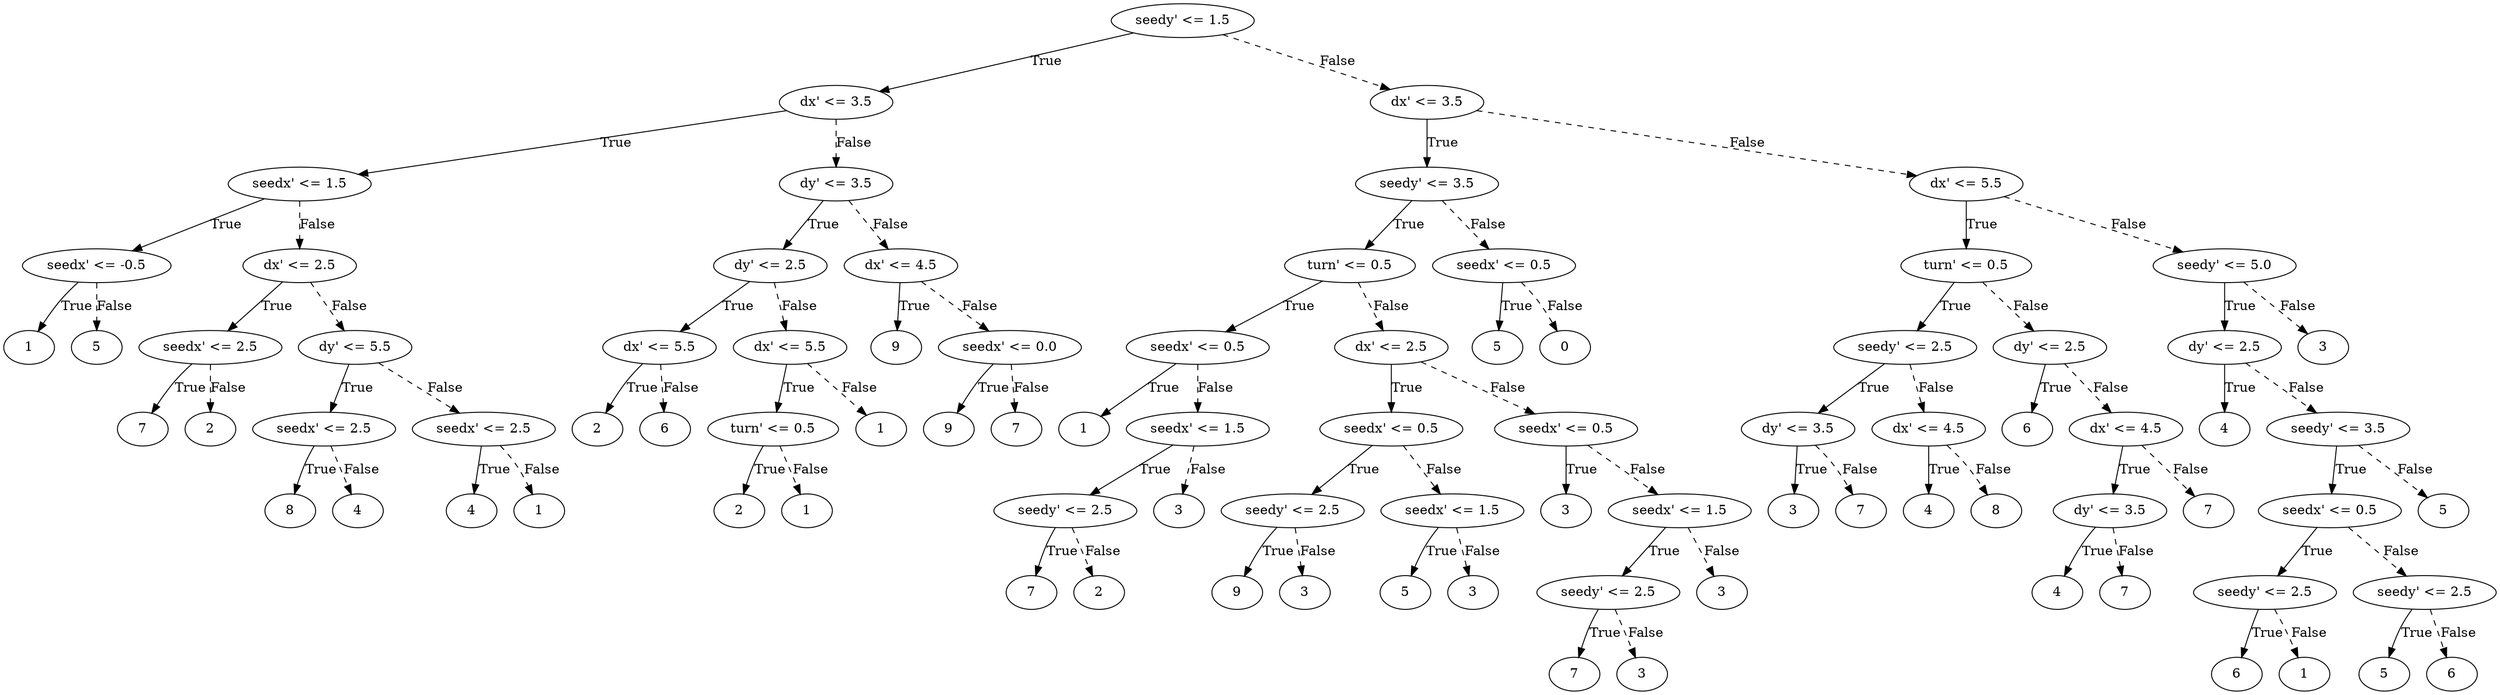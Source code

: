 digraph {
0 [label="seedy' <= 1.5"];
1 [label="dx' <= 3.5"];
2 [label="seedx' <= 1.5"];
3 [label="seedx' <= -0.5"];
4 [label="1"];
3 -> 4 [label="True"];
5 [label="5"];
3 -> 5 [style="dashed", label="False"];
2 -> 3 [label="True"];
6 [label="dx' <= 2.5"];
7 [label="seedx' <= 2.5"];
8 [label="7"];
7 -> 8 [label="True"];
9 [label="2"];
7 -> 9 [style="dashed", label="False"];
6 -> 7 [label="True"];
10 [label="dy' <= 5.5"];
11 [label="seedx' <= 2.5"];
12 [label="8"];
11 -> 12 [label="True"];
13 [label="4"];
11 -> 13 [style="dashed", label="False"];
10 -> 11 [label="True"];
14 [label="seedx' <= 2.5"];
15 [label="4"];
14 -> 15 [label="True"];
16 [label="1"];
14 -> 16 [style="dashed", label="False"];
10 -> 14 [style="dashed", label="False"];
6 -> 10 [style="dashed", label="False"];
2 -> 6 [style="dashed", label="False"];
1 -> 2 [label="True"];
17 [label="dy' <= 3.5"];
18 [label="dy' <= 2.5"];
19 [label="dx' <= 5.5"];
20 [label="2"];
19 -> 20 [label="True"];
21 [label="6"];
19 -> 21 [style="dashed", label="False"];
18 -> 19 [label="True"];
22 [label="dx' <= 5.5"];
23 [label="turn' <= 0.5"];
24 [label="2"];
23 -> 24 [label="True"];
25 [label="1"];
23 -> 25 [style="dashed", label="False"];
22 -> 23 [label="True"];
26 [label="1"];
22 -> 26 [style="dashed", label="False"];
18 -> 22 [style="dashed", label="False"];
17 -> 18 [label="True"];
27 [label="dx' <= 4.5"];
28 [label="9"];
27 -> 28 [label="True"];
29 [label="seedx' <= 0.0"];
30 [label="9"];
29 -> 30 [label="True"];
31 [label="7"];
29 -> 31 [style="dashed", label="False"];
27 -> 29 [style="dashed", label="False"];
17 -> 27 [style="dashed", label="False"];
1 -> 17 [style="dashed", label="False"];
0 -> 1 [label="True"];
32 [label="dx' <= 3.5"];
33 [label="seedy' <= 3.5"];
34 [label="turn' <= 0.5"];
35 [label="seedx' <= 0.5"];
36 [label="1"];
35 -> 36 [label="True"];
37 [label="seedx' <= 1.5"];
38 [label="seedy' <= 2.5"];
39 [label="7"];
38 -> 39 [label="True"];
40 [label="2"];
38 -> 40 [style="dashed", label="False"];
37 -> 38 [label="True"];
41 [label="3"];
37 -> 41 [style="dashed", label="False"];
35 -> 37 [style="dashed", label="False"];
34 -> 35 [label="True"];
42 [label="dx' <= 2.5"];
43 [label="seedx' <= 0.5"];
44 [label="seedy' <= 2.5"];
45 [label="9"];
44 -> 45 [label="True"];
46 [label="3"];
44 -> 46 [style="dashed", label="False"];
43 -> 44 [label="True"];
47 [label="seedx' <= 1.5"];
48 [label="5"];
47 -> 48 [label="True"];
49 [label="3"];
47 -> 49 [style="dashed", label="False"];
43 -> 47 [style="dashed", label="False"];
42 -> 43 [label="True"];
50 [label="seedx' <= 0.5"];
51 [label="3"];
50 -> 51 [label="True"];
52 [label="seedx' <= 1.5"];
53 [label="seedy' <= 2.5"];
54 [label="7"];
53 -> 54 [label="True"];
55 [label="3"];
53 -> 55 [style="dashed", label="False"];
52 -> 53 [label="True"];
56 [label="3"];
52 -> 56 [style="dashed", label="False"];
50 -> 52 [style="dashed", label="False"];
42 -> 50 [style="dashed", label="False"];
34 -> 42 [style="dashed", label="False"];
33 -> 34 [label="True"];
57 [label="seedx' <= 0.5"];
58 [label="5"];
57 -> 58 [label="True"];
59 [label="0"];
57 -> 59 [style="dashed", label="False"];
33 -> 57 [style="dashed", label="False"];
32 -> 33 [label="True"];
60 [label="dx' <= 5.5"];
61 [label="turn' <= 0.5"];
62 [label="seedy' <= 2.5"];
63 [label="dy' <= 3.5"];
64 [label="3"];
63 -> 64 [label="True"];
65 [label="7"];
63 -> 65 [style="dashed", label="False"];
62 -> 63 [label="True"];
66 [label="dx' <= 4.5"];
67 [label="4"];
66 -> 67 [label="True"];
68 [label="8"];
66 -> 68 [style="dashed", label="False"];
62 -> 66 [style="dashed", label="False"];
61 -> 62 [label="True"];
69 [label="dy' <= 2.5"];
70 [label="6"];
69 -> 70 [label="True"];
71 [label="dx' <= 4.5"];
72 [label="dy' <= 3.5"];
73 [label="4"];
72 -> 73 [label="True"];
74 [label="7"];
72 -> 74 [style="dashed", label="False"];
71 -> 72 [label="True"];
75 [label="7"];
71 -> 75 [style="dashed", label="False"];
69 -> 71 [style="dashed", label="False"];
61 -> 69 [style="dashed", label="False"];
60 -> 61 [label="True"];
76 [label="seedy' <= 5.0"];
77 [label="dy' <= 2.5"];
78 [label="4"];
77 -> 78 [label="True"];
79 [label="seedy' <= 3.5"];
80 [label="seedx' <= 0.5"];
81 [label="seedy' <= 2.5"];
82 [label="6"];
81 -> 82 [label="True"];
83 [label="1"];
81 -> 83 [style="dashed", label="False"];
80 -> 81 [label="True"];
84 [label="seedy' <= 2.5"];
85 [label="5"];
84 -> 85 [label="True"];
86 [label="6"];
84 -> 86 [style="dashed", label="False"];
80 -> 84 [style="dashed", label="False"];
79 -> 80 [label="True"];
87 [label="5"];
79 -> 87 [style="dashed", label="False"];
77 -> 79 [style="dashed", label="False"];
76 -> 77 [label="True"];
88 [label="3"];
76 -> 88 [style="dashed", label="False"];
60 -> 76 [style="dashed", label="False"];
32 -> 60 [style="dashed", label="False"];
0 -> 32 [style="dashed", label="False"];

}